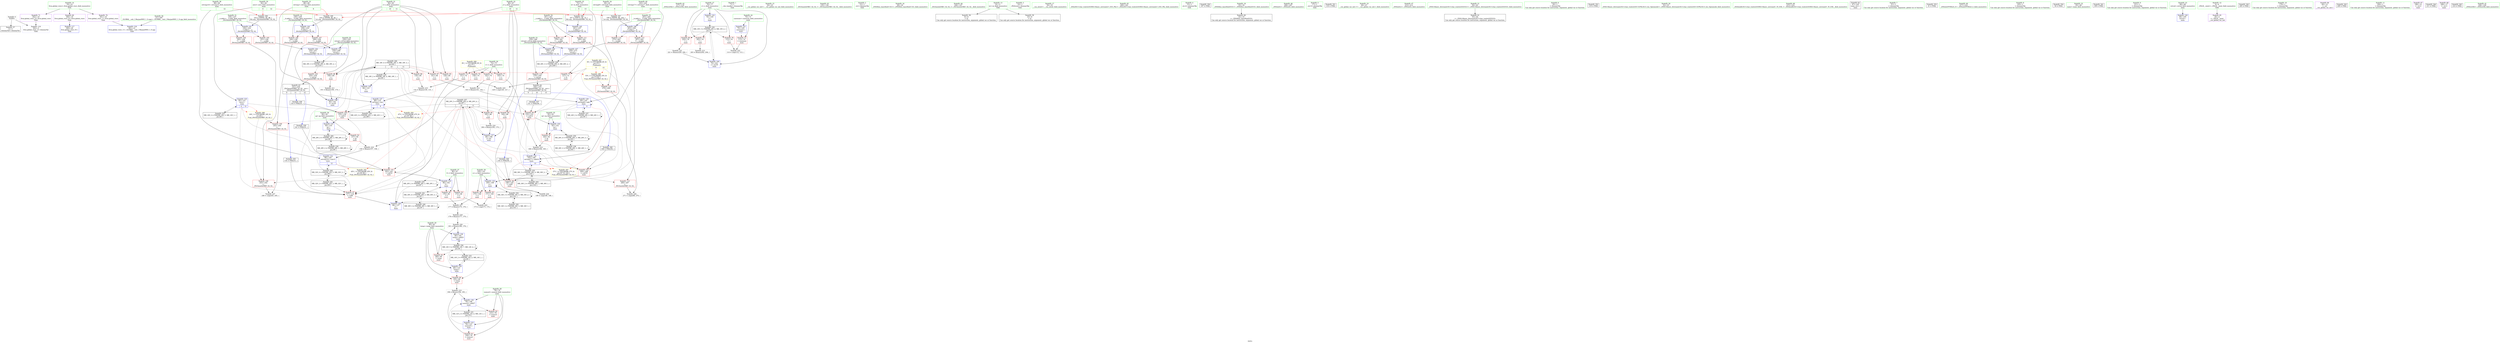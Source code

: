 digraph "SVFG" {
	label="SVFG";

	Node0x560ee915c050 [shape=record,color=grey,label="{NodeID: 0\nNullPtr}"];
	Node0x560ee915c050 -> Node0x560ee917fa70[style=solid];
	Node0x560ee915c050 -> Node0x560ee9183eb0[style=solid];
	Node0x560ee91b6040 [shape=record,color=black,label="{NodeID: 346\n257 = PHI(72, 84, 72, )\n0th arg _ZSt3minIxERKT_S2_S2_ }"];
	Node0x560ee91b6040 -> Node0x560ee9185400[style=solid];
	Node0x560ee917eb50 [shape=record,color=red,label="{NodeID: 97\n137\<--134\n\<--call6\nmain\n}"];
	Node0x560ee917eb50 -> Node0x560ee9184630[style=solid];
	Node0x560ee917c3d0 [shape=record,color=green,label="{NodeID: 14\n19\<--23\nllvm.global_ctors\<--llvm.global_ctors_field_insensitive\nGlob }"];
	Node0x560ee917c3d0 -> Node0x560ee9180520[style=solid];
	Node0x560ee917c3d0 -> Node0x560ee9180620[style=solid];
	Node0x560ee917c3d0 -> Node0x560ee9180720[style=solid];
	Node0x560ee917e690 [shape=record,color=red,label="{NodeID: 111\n269\<--261\n\<--__a.addr\n_ZSt3minIxERKT_S2_S2_\n}"];
	Node0x560ee917e690 -> Node0x560ee9183c50[style=solid];
	Node0x560ee917d0e0 [shape=record,color=green,label="{NodeID: 28\n78\<--79\nnumsol\<--numsol_field_insensitive\nmain\n}"];
	Node0x560ee917d0e0 -> Node0x560ee9180f70[style=solid];
	Node0x560ee917d0e0 -> Node0x560ee9181040[style=solid];
	Node0x560ee917d0e0 -> Node0x560ee9184220[style=solid];
	Node0x560ee917d0e0 -> Node0x560ee9184f20[style=solid];
	Node0x560ee91843c0 [shape=record,color=blue,label="{NodeID: 125\n82\<--121\nzero\<--\nmain\n|{|<s4>8|<s5>12}}"];
	Node0x560ee91843c0 -> Node0x560ee917eb50[style=dashed];
	Node0x560ee91843c0 -> Node0x560ee917edc0[style=dashed];
	Node0x560ee91843c0 -> Node0x560ee917ee90[style=dashed];
	Node0x560ee91843c0 -> Node0x560ee9194630[style=dashed];
	Node0x560ee91843c0:s4 -> Node0x560ee91a08c0[style=dashed,color=red];
	Node0x560ee91843c0:s5 -> Node0x560ee91a08c0[style=dashed,color=red];
	Node0x560ee917dc70 [shape=record,color=green,label="{NodeID: 42\n117\<--118\n_ZNSirsERx\<--_ZNSirsERx_field_insensitive\n}"];
	Node0x560ee918ae90 [shape=record,color=grey,label="{NodeID: 222\n114 = cmp(112, 113, )\n}"];
	Node0x560ee9184f20 [shape=record,color=blue,label="{NodeID: 139\n78\<--196\nnumsol\<--add27\nmain\n}"];
	Node0x560ee9184f20 -> Node0x560ee9181040[style=dashed];
	Node0x560ee9184f20 -> Node0x560ee9193c30[style=dashed];
	Node0x560ee917f970 [shape=record,color=green,label="{NodeID: 56\n21\<--295\n_GLOBAL__sub_I_Marjan0003_1_0.cpp\<--_GLOBAL__sub_I_Marjan0003_1_0.cpp_field_insensitive\n}"];
	Node0x560ee917f970 -> Node0x560ee9183db0[style=solid];
	Node0x560ee9195530 [shape=record,color=black,label="{NodeID: 236\nMR_22V_2 = PHI(MR_22V_3, MR_22V_1, )\npts\{89 \}\n}"];
	Node0x560ee9195530 -> Node0x560ee9184560[style=dashed];
	Node0x560ee9195530 -> Node0x560ee9195530[style=dashed];
	Node0x560ee9180620 [shape=record,color=purple,label="{NodeID: 70\n301\<--19\nllvm.global_ctors_1\<--llvm.global_ctors\nGlob }"];
	Node0x560ee9180620 -> Node0x560ee9183db0[style=solid];
	Node0x560ee91811e0 [shape=record,color=red,label="{NodeID: 84\n195\<--80\n\<--temp\nmain\n}"];
	Node0x560ee91811e0 -> Node0x560ee9189d10[style=solid];
	Node0x560ee9177090 [shape=record,color=green,label="{NodeID: 1\n7\<--1\n__dso_handle\<--dummyObj\nGlob }"];
	Node0x560ee91b6470 [shape=record,color=black,label="{NodeID: 347\n258 = PHI(90, 86, 102, )\n1st arg _ZSt3minIxERKT_S2_S2_ }"];
	Node0x560ee91b6470 -> Node0x560ee91854d0[style=solid];
	Node0x560ee917ec20 [shape=record,color=red,label="{NodeID: 98\n148\<--145\n\<--call9\nmain\n}"];
	Node0x560ee917ec20 -> Node0x560ee918b190[style=solid];
	Node0x560ee917c4d0 [shape=record,color=green,label="{NodeID: 15\n24\<--25\n__cxx_global_var_init\<--__cxx_global_var_init_field_insensitive\n}"];
	Node0x560ee917e760 [shape=record,color=red,label="{NodeID: 112\n276\<--261\n\<--__a.addr\n_ZSt3minIxERKT_S2_S2_\n}"];
	Node0x560ee917e760 -> Node0x560ee9185670[style=solid];
	Node0x560ee917d1b0 [shape=record,color=green,label="{NodeID: 29\n80\<--81\ntemp\<--temp_field_insensitive\nmain\n}"];
	Node0x560ee917d1b0 -> Node0x560ee9181110[style=solid];
	Node0x560ee917d1b0 -> Node0x560ee91811e0[style=solid];
	Node0x560ee917d1b0 -> Node0x560ee91842f0[style=solid];
	Node0x560ee917d1b0 -> Node0x560ee9184cb0[style=solid];
	Node0x560ee91a0c70 [shape=record,color=yellow,style=double,label="{NodeID: 292\n45V_1 = ENCHI(MR_45V_0)\npts\{85 99 \}\nFun[_ZSt3maxIxERKT_S2_S2_]}"];
	Node0x560ee91a0c70 -> Node0x560ee917e420[style=dashed];
	Node0x560ee9184490 [shape=record,color=blue,label="{NodeID: 126\n84\<--121\ni\<--\nmain\n}"];
	Node0x560ee9184490 -> Node0x560ee9198730[style=dashed];
	Node0x560ee917dd70 [shape=record,color=green,label="{NodeID: 43\n135\<--136\n_ZSt3maxIxERKT_S2_S2_\<--_ZSt3maxIxERKT_S2_S2__field_insensitive\n}"];
	Node0x560ee918b010 [shape=record,color=grey,label="{NodeID: 223\n173 = cmp(171, 172, )\n}"];
	Node0x560ee9184ff0 [shape=record,color=blue,label="{NodeID: 140\n76\<--221\nc\<--inc35\nmain\n}"];
	Node0x560ee9184ff0 -> Node0x560ee9193730[style=dashed];
	Node0x560ee917fa70 [shape=record,color=black,label="{NodeID: 57\n2\<--3\ndummyVal\<--dummyVal\n}"];
	Node0x560ee9195a30 [shape=record,color=black,label="{NodeID: 237\nMR_24V_2 = PHI(MR_24V_3, MR_24V_1, )\npts\{91 \}\n}"];
	Node0x560ee9195a30 -> Node0x560ee9184700[style=dashed];
	Node0x560ee9195a30 -> Node0x560ee9195a30[style=dashed];
	Node0x560ee9180720 [shape=record,color=purple,label="{NodeID: 71\n302\<--19\nllvm.global_ctors_2\<--llvm.global_ctors\nGlob }"];
	Node0x560ee9180720 -> Node0x560ee9183eb0[style=solid];
	Node0x560ee91812b0 [shape=record,color=red,label="{NodeID: 85\n126\<--84\n\<--i\nmain\n}"];
	Node0x560ee91812b0 -> Node0x560ee918b310[style=solid];
	Node0x560ee9179960 [shape=record,color=green,label="{NodeID: 2\n12\<--1\n.str\<--dummyObj\nGlob }"];
	Node0x560ee91b6630 [shape=record,color=black,label="{NodeID: 348\n232 = PHI(82, 84, 98, )\n0th arg _ZSt3maxIxERKT_S2_S2_ }"];
	Node0x560ee91b6630 -> Node0x560ee91850c0[style=solid];
	Node0x560ee917ecf0 [shape=record,color=red,label="{NodeID: 99\n152\<--151\n\<--call12\nmain\n}"];
	Node0x560ee917ecf0 -> Node0x560ee91847d0[style=solid];
	Node0x560ee917c5d0 [shape=record,color=green,label="{NodeID: 16\n28\<--29\n_ZNSt8ios_base4InitC1Ev\<--_ZNSt8ios_base4InitC1Ev_field_insensitive\n}"];
	Node0x560ee917e830 [shape=record,color=red,label="{NodeID: 113\n267\<--263\n\<--__b.addr\n_ZSt3minIxERKT_S2_S2_\n}"];
	Node0x560ee917e830 -> Node0x560ee9183bc0[style=solid];
	Node0x560ee917d280 [shape=record,color=green,label="{NodeID: 30\n82\<--83\nzero\<--zero_field_insensitive\nmain\n|{|<s1>8|<s2>12}}"];
	Node0x560ee917d280 -> Node0x560ee91843c0[style=solid];
	Node0x560ee917d280:s1 -> Node0x560ee91b6630[style=solid,color=red];
	Node0x560ee917d280:s2 -> Node0x560ee91b67f0[style=solid,color=red];
	Node0x560ee91a0d50 [shape=record,color=yellow,style=double,label="{NodeID: 293\n47V_1 = ENCHI(MR_47V_0)\npts\{87 89 \}\nFun[_ZSt3maxIxERKT_S2_S2_]}"];
	Node0x560ee91a0d50 -> Node0x560ee917e4f0[style=dashed];
	Node0x560ee9189d10 [shape=record,color=grey,label="{NodeID: 210\n196 = Binary(194, 195, )\n}"];
	Node0x560ee9189d10 -> Node0x560ee9184f20[style=solid];
	Node0x560ee9184560 [shape=record,color=blue,label="{NodeID: 127\n88\<--132\nref.tmp\<--sub\nmain\n|{|<s5>8}}"];
	Node0x560ee9184560 -> Node0x560ee917eb50[style=dashed];
	Node0x560ee9184560 -> Node0x560ee917edc0[style=dashed];
	Node0x560ee9184560 -> Node0x560ee917ee90[style=dashed];
	Node0x560ee9184560 -> Node0x560ee9184560[style=dashed];
	Node0x560ee9184560 -> Node0x560ee9195530[style=dashed];
	Node0x560ee9184560:s5 -> Node0x560ee91a0d50[style=dashed,color=red];
	Node0x560ee917de70 [shape=record,color=green,label="{NodeID: 44\n146\<--147\n_ZSt3minIxERKT_S2_S2_\<--_ZSt3minIxERKT_S2_S2__field_insensitive\n}"];
	Node0x560ee918b190 [shape=record,color=grey,label="{NodeID: 224\n149 = cmp(140, 148, )\n}"];
	Node0x560ee91850c0 [shape=record,color=blue,label="{NodeID: 141\n236\<--232\n__a.addr\<--__a\n_ZSt3maxIxERKT_S2_S2_\n}"];
	Node0x560ee91850c0 -> Node0x560ee917f100[style=dashed];
	Node0x560ee91850c0 -> Node0x560ee917f1d0[style=dashed];
	Node0x560ee917fb70 [shape=record,color=black,label="{NodeID: 58\n9\<--8\n\<--in\nCan only get source location for instruction, argument, global var or function.}"];
	Node0x560ee9195f30 [shape=record,color=black,label="{NodeID: 238\nMR_26V_2 = PHI(MR_26V_3, MR_26V_1, )\npts\{93 \}\n}"];
	Node0x560ee9195f30 -> Node0x560ee9195f30[style=dashed];
	Node0x560ee9195f30 -> Node0x560ee919cc30[style=dashed];
	Node0x560ee9180820 [shape=record,color=red,label="{NodeID: 72\n113\<--70\n\<--casenum\nmain\n}"];
	Node0x560ee9180820 -> Node0x560ee918ae90[style=solid];
	Node0x560ee8ec93a0 [shape=record,color=black,label="{NodeID: 335\n134 = PHI(231, )\n}"];
	Node0x560ee8ec93a0 -> Node0x560ee917eb50[style=solid];
	Node0x560ee9181380 [shape=record,color=red,label="{NodeID: 86\n130\<--84\n\<--i\nmain\n}"];
	Node0x560ee9181380 -> Node0x560ee918a410[style=solid];
	Node0x560ee917b5c0 [shape=record,color=green,label="{NodeID: 3\n14\<--1\n_ZSt4cout\<--dummyObj\nGlob }"];
	Node0x560ee91b67f0 [shape=record,color=black,label="{NodeID: 349\n233 = PHI(88, 86, 82, )\n1st arg _ZSt3maxIxERKT_S2_S2_ }"];
	Node0x560ee91b67f0 -> Node0x560ee9185190[style=solid];
	Node0x560ee917edc0 [shape=record,color=red,label="{NodeID: 100\n155\<--154\n\<--call13\nmain\n}"];
	Node0x560ee917edc0 -> Node0x560ee91848a0[style=solid];
	Node0x560ee917c6d0 [shape=record,color=green,label="{NodeID: 17\n34\<--35\n__cxa_atexit\<--__cxa_atexit_field_insensitive\n}"];
	Node0x560ee917e900 [shape=record,color=red,label="{NodeID: 114\n273\<--263\n\<--__b.addr\n_ZSt3minIxERKT_S2_S2_\n}"];
	Node0x560ee917e900 -> Node0x560ee91855a0[style=solid];
	Node0x560ee917d350 [shape=record,color=green,label="{NodeID: 31\n84\<--85\ni\<--i_field_insensitive\nmain\n|{|<s6>10|<s7>11}}"];
	Node0x560ee917d350 -> Node0x560ee91812b0[style=solid];
	Node0x560ee917d350 -> Node0x560ee9181380[style=solid];
	Node0x560ee917d350 -> Node0x560ee9181450[style=solid];
	Node0x560ee917d350 -> Node0x560ee9181520[style=solid];
	Node0x560ee917d350 -> Node0x560ee9184490[style=solid];
	Node0x560ee917d350 -> Node0x560ee9184e50[style=solid];
	Node0x560ee917d350:s6 -> Node0x560ee91b6040[style=solid,color=red];
	Node0x560ee917d350:s7 -> Node0x560ee91b6630[style=solid,color=red];
	Node0x560ee9189e10 [shape=record,color=grey,label="{NodeID: 211\n191 = Binary(190, 179, )\n}"];
	Node0x560ee9189e10 -> Node0x560ee9184e50[style=solid];
	Node0x560ee9184630 [shape=record,color=blue,label="{NodeID: 128\n86\<--137\nj\<--\nmain\n}"];
	Node0x560ee9184630 -> Node0x560ee919c230[style=dashed];
	Node0x560ee917df70 [shape=record,color=green,label="{NodeID: 45\n200\<--201\n_ZStlsISt11char_traitsIcEERSt13basic_ostreamIcT_ES5_PKc\<--_ZStlsISt11char_traitsIcEERSt13basic_ostreamIcT_ES5_PKc_field_insensitive\n}"];
	Node0x560ee918b310 [shape=record,color=grey,label="{NodeID: 225\n128 = cmp(126, 127, )\n}"];
	Node0x560ee9185190 [shape=record,color=blue,label="{NodeID: 142\n238\<--233\n__b.addr\<--__b\n_ZSt3maxIxERKT_S2_S2_\n}"];
	Node0x560ee9185190 -> Node0x560ee917e280[style=dashed];
	Node0x560ee9185190 -> Node0x560ee917e350[style=dashed];
	Node0x560ee917fc70 [shape=record,color=black,label="{NodeID: 59\n10\<--8\n\<--in\nCan only get source location for instruction, argument, global var or function.}"];
	Node0x560ee9196430 [shape=record,color=black,label="{NodeID: 239\nMR_28V_2 = PHI(MR_28V_3, MR_28V_1, )\npts\{95 \}\n}"];
	Node0x560ee9196430 -> Node0x560ee9196430[style=dashed];
	Node0x560ee9196430 -> Node0x560ee919d130[style=dashed];
	Node0x560ee91808f0 [shape=record,color=red,label="{NodeID: 73\n127\<--72\n\<--k\nmain\n}"];
	Node0x560ee91808f0 -> Node0x560ee918b310[style=solid];
	Node0x560ee91b5600 [shape=record,color=black,label="{NodeID: 336\n145 = PHI(256, )\n}"];
	Node0x560ee91b5600 -> Node0x560ee917ec20[style=solid];
	Node0x560ee9181450 [shape=record,color=red,label="{NodeID: 87\n141\<--84\n\<--i\nmain\n}"];
	Node0x560ee9181450 -> Node0x560ee9189f90[style=solid];
	Node0x560ee917b650 [shape=record,color=green,label="{NodeID: 4\n15\<--1\n.str.2\<--dummyObj\nGlob }"];
	Node0x560ee91b6f50 [shape=record,color=black,label="{NodeID: 350\n107 = PHI()\n}"];
	Node0x560ee919f630 [shape=record,color=yellow,style=double,label="{NodeID: 267\n6V_1 = ENCHI(MR_6V_0)\npts\{73 \}\nFun[main]|{|<s4>9|<s5>13}}"];
	Node0x560ee919f630 -> Node0x560ee91808f0[style=dashed];
	Node0x560ee919f630 -> Node0x560ee917ec20[style=dashed];
	Node0x560ee919f630 -> Node0x560ee917ecf0[style=dashed];
	Node0x560ee919f630 -> Node0x560ee917ef60[style=dashed];
	Node0x560ee919f630:s4 -> Node0x560ee91a0700[style=dashed,color=red];
	Node0x560ee919f630:s5 -> Node0x560ee91a0700[style=dashed,color=red];
	Node0x560ee917ee90 [shape=record,color=red,label="{NodeID: 101\n162\<--161\n\<--call16\nmain\n}"];
	Node0x560ee917ee90 -> Node0x560ee9184a40[style=solid];
	Node0x560ee917c7d0 [shape=record,color=green,label="{NodeID: 18\n33\<--39\n_ZNSt8ios_base4InitD1Ev\<--_ZNSt8ios_base4InitD1Ev_field_insensitive\n}"];
	Node0x560ee917c7d0 -> Node0x560ee917fd70[style=solid];
	Node0x560ee9183bc0 [shape=record,color=red,label="{NodeID: 115\n268\<--267\n\<--\n_ZSt3minIxERKT_S2_S2_\n}"];
	Node0x560ee9183bc0 -> Node0x560ee918b490[style=solid];
	Node0x560ee917d420 [shape=record,color=green,label="{NodeID: 32\n86\<--87\nj\<--j_field_insensitive\nmain\n|{|<s4>10|<s5>11}}"];
	Node0x560ee917d420 -> Node0x560ee91815f0[style=solid];
	Node0x560ee917d420 -> Node0x560ee91816c0[style=solid];
	Node0x560ee917d420 -> Node0x560ee9184630[style=solid];
	Node0x560ee917d420 -> Node0x560ee9184d80[style=solid];
	Node0x560ee917d420:s4 -> Node0x560ee91b6470[style=solid,color=red];
	Node0x560ee917d420:s5 -> Node0x560ee91b67f0[style=solid,color=red];
	Node0x560ee9189f90 [shape=record,color=grey,label="{NodeID: 212\n143 = Binary(141, 142, )\n}"];
	Node0x560ee9189f90 -> Node0x560ee9184700[style=solid];
	Node0x560ee9184700 [shape=record,color=blue,label="{NodeID: 129\n90\<--143\nref.tmp8\<--add\nmain\n|{|<s5>9}}"];
	Node0x560ee9184700 -> Node0x560ee917ec20[style=dashed];
	Node0x560ee9184700 -> Node0x560ee917ecf0[style=dashed];
	Node0x560ee9184700 -> Node0x560ee917ef60[style=dashed];
	Node0x560ee9184700 -> Node0x560ee9184700[style=dashed];
	Node0x560ee9184700 -> Node0x560ee9195a30[style=dashed];
	Node0x560ee9184700:s5 -> Node0x560ee91a07e0[style=dashed,color=red];
	Node0x560ee917e070 [shape=record,color=green,label="{NodeID: 46\n206\<--207\n_ZNSolsEi\<--_ZNSolsEi_field_insensitive\n}"];
	Node0x560ee918b490 [shape=record,color=grey,label="{NodeID: 226\n271 = cmp(268, 270, )\n}"];
	Node0x560ee9185260 [shape=record,color=blue,label="{NodeID: 143\n234\<--248\nretval\<--\n_ZSt3maxIxERKT_S2_S2_\n}"];
	Node0x560ee9185260 -> Node0x560ee9193230[style=dashed];
	Node0x560ee917fd70 [shape=record,color=black,label="{NodeID: 60\n32\<--33\n\<--_ZNSt8ios_base4InitD1Ev\nCan only get source location for instruction, argument, global var or function.}"];
	Node0x560ee9196930 [shape=record,color=black,label="{NodeID: 240\nMR_30V_2 = PHI(MR_30V_3, MR_30V_1, )\npts\{97 \}\n}"];
	Node0x560ee9196930 -> Node0x560ee9196930[style=dashed];
	Node0x560ee9196930 -> Node0x560ee919d630[style=dashed];
	Node0x560ee91809c0 [shape=record,color=red,label="{NodeID: 74\n131\<--74\n\<--v\nmain\n}"];
	Node0x560ee91809c0 -> Node0x560ee918a410[style=solid];
	Node0x560ee91b5700 [shape=record,color=black,label="{NodeID: 337\n151 = PHI(256, )\n}"];
	Node0x560ee91b5700 -> Node0x560ee917ecf0[style=solid];
	Node0x560ee919b330 [shape=record,color=black,label="{NodeID: 254\nMR_34V_3 = PHI(MR_34V_4, MR_34V_2, )\npts\{101 \}\n}"];
	Node0x560ee919b330 -> Node0x560ee9184be0[style=dashed];
	Node0x560ee919b330 -> Node0x560ee9197330[style=dashed];
	Node0x560ee919b330 -> Node0x560ee919b330[style=dashed];
	Node0x560ee9181520 [shape=record,color=red,label="{NodeID: 88\n190\<--84\n\<--i\nmain\n}"];
	Node0x560ee9181520 -> Node0x560ee9189e10[style=solid];
	Node0x560ee917b6e0 [shape=record,color=green,label="{NodeID: 5\n17\<--1\n.str.3\<--dummyObj\nGlob }"];
	Node0x560ee91b7050 [shape=record,color=black,label="{NodeID: 351\n116 = PHI()\n}"];
	Node0x560ee919f710 [shape=record,color=yellow,style=double,label="{NodeID: 268\n8V_1 = ENCHI(MR_8V_0)\npts\{75 \}\nFun[main]}"];
	Node0x560ee919f710 -> Node0x560ee91809c0[style=dashed];
	Node0x560ee919f710 -> Node0x560ee9180a90[style=dashed];
	Node0x560ee919f710 -> Node0x560ee9180b60[style=dashed];
	Node0x560ee919f710 -> Node0x560ee9180c30[style=dashed];
	Node0x560ee917ef60 [shape=record,color=red,label="{NodeID: 102\n169\<--168\n\<--call19\nmain\n}"];
	Node0x560ee917ef60 -> Node0x560ee9184be0[style=solid];
	Node0x560ee917c8d0 [shape=record,color=green,label="{NodeID: 19\n46\<--47\n__cxx_global_var_init.1\<--__cxx_global_var_init.1_field_insensitive\n}"];
	Node0x560ee9183c50 [shape=record,color=red,label="{NodeID: 116\n270\<--269\n\<--\n_ZSt3minIxERKT_S2_S2_\n}"];
	Node0x560ee9183c50 -> Node0x560ee918b490[style=solid];
	Node0x560ee917d4f0 [shape=record,color=green,label="{NodeID: 33\n88\<--89\nref.tmp\<--ref.tmp_field_insensitive\nmain\n|{|<s1>8}}"];
	Node0x560ee917d4f0 -> Node0x560ee9184560[style=solid];
	Node0x560ee917d4f0:s1 -> Node0x560ee91b67f0[style=solid,color=red];
	Node0x560ee918a110 [shape=record,color=grey,label="{NodeID: 213\n203 = Binary(202, 204, )\n}"];
	Node0x560ee91847d0 [shape=record,color=blue,label="{NodeID: 130\n92\<--152\nip\<--\nmain\n}"];
	Node0x560ee91847d0 -> Node0x560ee9181790[style=dashed];
	Node0x560ee91847d0 -> Node0x560ee919cc30[style=dashed];
	Node0x560ee917e170 [shape=record,color=green,label="{NodeID: 47\n212\<--213\n_ZNSolsEx\<--_ZNSolsEx_field_insensitive\n}"];
	Node0x560ee918b610 [shape=record,color=grey,label="{NodeID: 227\n246 = cmp(243, 245, )\n}"];
	Node0x560ee9185330 [shape=record,color=blue,label="{NodeID: 144\n234\<--251\nretval\<--\n_ZSt3maxIxERKT_S2_S2_\n}"];
	Node0x560ee9185330 -> Node0x560ee9193230[style=dashed];
	Node0x560ee917fe70 [shape=record,color=black,label="{NodeID: 61\n55\<--56\n\<--_ZNSt14basic_ifstreamIcSt11char_traitsIcEED1Ev\nCan only get source location for instruction, argument, global var or function.}"];
	Node0x560ee9196e30 [shape=record,color=black,label="{NodeID: 241\nMR_32V_2 = PHI(MR_32V_3, MR_32V_1, )\npts\{99 \}\n}"];
	Node0x560ee9196e30 -> Node0x560ee917eb50[style=dashed];
	Node0x560ee9196e30 -> Node0x560ee9196e30[style=dashed];
	Node0x560ee9196e30 -> Node0x560ee919db30[style=dashed];
	Node0x560ee9180a90 [shape=record,color=red,label="{NodeID: 75\n142\<--74\n\<--v\nmain\n}"];
	Node0x560ee9180a90 -> Node0x560ee9189f90[style=solid];
	Node0x560ee91b5840 [shape=record,color=black,label="{NodeID: 338\n154 = PHI(231, )\n}"];
	Node0x560ee91b5840 -> Node0x560ee917edc0[style=solid];
	Node0x560ee919b830 [shape=record,color=black,label="{NodeID: 255\nMR_36V_3 = PHI(MR_36V_4, MR_36V_2, )\npts\{103 \}\n}"];
	Node0x560ee919b830 -> Node0x560ee917ec20[style=dashed];
	Node0x560ee919b830 -> Node0x560ee917ecf0[style=dashed];
	Node0x560ee919b830 -> Node0x560ee9184b10[style=dashed];
	Node0x560ee919b830 -> Node0x560ee9197830[style=dashed];
	Node0x560ee919b830 -> Node0x560ee919b830[style=dashed];
	Node0x560ee91815f0 [shape=record,color=red,label="{NodeID: 89\n140\<--86\n\<--j\nmain\n}"];
	Node0x560ee91815f0 -> Node0x560ee918b190[style=solid];
	Node0x560ee917b770 [shape=record,color=green,label="{NodeID: 6\n20\<--1\n\<--dummyObj\nCan only get source location for instruction, argument, global var or function.}"];
	Node0x560ee91b71b0 [shape=record,color=black,label="{NodeID: 352\n119 = PHI()\n}"];
	Node0x560ee917f030 [shape=record,color=red,label="{NodeID: 103\n254\<--234\n\<--retval\n_ZSt3maxIxERKT_S2_S2_\n}"];
	Node0x560ee917f030 -> Node0x560ee9180040[style=solid];
	Node0x560ee917c9d0 [shape=record,color=green,label="{NodeID: 20\n52\<--53\n_ZNSt14basic_ifstreamIcSt11char_traitsIcEEC1EPKcSt13_Ios_Openmode\<--_ZNSt14basic_ifstreamIcSt11char_traitsIcEEC1EPKcSt13_Ios_Openmode_field_insensitive\n}"];
	Node0x560ee9183ce0 [shape=record,color=blue,label="{NodeID: 117\n300\<--20\nllvm.global_ctors_0\<--\nGlob }"];
	Node0x560ee917d5c0 [shape=record,color=green,label="{NodeID: 34\n90\<--91\nref.tmp8\<--ref.tmp8_field_insensitive\nmain\n|{|<s1>9}}"];
	Node0x560ee917d5c0 -> Node0x560ee9184700[style=solid];
	Node0x560ee917d5c0:s1 -> Node0x560ee91b6470[style=solid,color=red];
	Node0x560ee918a290 [shape=record,color=grey,label="{NodeID: 214\n166 = Binary(164, 165, )\n}"];
	Node0x560ee918a290 -> Node0x560ee9184b10[style=solid];
	Node0x560ee91848a0 [shape=record,color=blue,label="{NodeID: 131\n94\<--155\njp\<--\nmain\n}"];
	Node0x560ee91848a0 -> Node0x560ee9181860[style=dashed];
	Node0x560ee91848a0 -> Node0x560ee919d130[style=dashed];
	Node0x560ee917f290 [shape=record,color=green,label="{NodeID: 48\n215\<--216\n_ZSt4endlIcSt11char_traitsIcEERSt13basic_ostreamIT_T0_ES6_\<--_ZSt4endlIcSt11char_traitsIcEERSt13basic_ostreamIT_T0_ES6__field_insensitive\n}"];
	Node0x560ee9185400 [shape=record,color=blue,label="{NodeID: 145\n261\<--257\n__a.addr\<--__a\n_ZSt3minIxERKT_S2_S2_\n}"];
	Node0x560ee9185400 -> Node0x560ee917e690[style=dashed];
	Node0x560ee9185400 -> Node0x560ee917e760[style=dashed];
	Node0x560ee917ff70 [shape=record,color=black,label="{NodeID: 62\n67\<--105\nmain_ret\<--\nmain\n}"];
	Node0x560ee9197330 [shape=record,color=black,label="{NodeID: 242\nMR_34V_2 = PHI(MR_34V_3, MR_34V_1, )\npts\{101 \}\n}"];
	Node0x560ee9197330 -> Node0x560ee919b330[style=dashed];
	Node0x560ee9180b60 [shape=record,color=red,label="{NodeID: 76\n158\<--74\n\<--v\nmain\n}"];
	Node0x560ee9180b60 -> Node0x560ee918aa10[style=solid];
	Node0x560ee91b5980 [shape=record,color=black,label="{NodeID: 339\n161 = PHI(231, )\n}"];
	Node0x560ee91b5980 -> Node0x560ee917ee90[style=solid];
	Node0x560ee919bd30 [shape=record,color=black,label="{NodeID: 256\nMR_14V_5 = PHI(MR_14V_7, MR_14V_4, )\npts\{81 \}\n}"];
	Node0x560ee919bd30 -> Node0x560ee9181110[style=dashed];
	Node0x560ee919bd30 -> Node0x560ee91811e0[style=dashed];
	Node0x560ee919bd30 -> Node0x560ee9184cb0[style=dashed];
	Node0x560ee919bd30 -> Node0x560ee9194130[style=dashed];
	Node0x560ee919bd30 -> Node0x560ee919bd30[style=dashed];
	Node0x560ee91816c0 [shape=record,color=red,label="{NodeID: 90\n185\<--86\n\<--j\nmain\n}"];
	Node0x560ee91816c0 -> Node0x560ee918a590[style=solid];
	Node0x560ee917bfb0 [shape=record,color=green,label="{NodeID: 7\n51\<--1\n\<--dummyObj\nCan only get source location for instruction, argument, global var or function.}"];
	Node0x560ee91b7280 [shape=record,color=black,label="{NodeID: 353\n31 = PHI()\n}"];
	Node0x560ee917f100 [shape=record,color=red,label="{NodeID: 104\n242\<--236\n\<--__a.addr\n_ZSt3maxIxERKT_S2_S2_\n}"];
	Node0x560ee917f100 -> Node0x560ee917e420[style=solid];
	Node0x560ee917cad0 [shape=record,color=green,label="{NodeID: 21\n56\<--62\n_ZNSt14basic_ifstreamIcSt11char_traitsIcEED1Ev\<--_ZNSt14basic_ifstreamIcSt11char_traitsIcEED1Ev_field_insensitive\n}"];
	Node0x560ee917cad0 -> Node0x560ee917fe70[style=solid];
	Node0x560ee9183db0 [shape=record,color=blue,label="{NodeID: 118\n301\<--21\nllvm.global_ctors_1\<--_GLOBAL__sub_I_Marjan0003_1_0.cpp\nGlob }"];
	Node0x560ee917d690 [shape=record,color=green,label="{NodeID: 35\n92\<--93\nip\<--ip_field_insensitive\nmain\n}"];
	Node0x560ee917d690 -> Node0x560ee9181790[style=solid];
	Node0x560ee917d690 -> Node0x560ee91847d0[style=solid];
	Node0x560ee918a410 [shape=record,color=grey,label="{NodeID: 215\n132 = Binary(130, 131, )\n}"];
	Node0x560ee918a410 -> Node0x560ee9184560[style=solid];
	Node0x560ee9184970 [shape=record,color=blue,label="{NodeID: 132\n98\<--159\nref.tmp14\<--sub15\nmain\n|{|<s2>12}}"];
	Node0x560ee9184970 -> Node0x560ee917ee90[style=dashed];
	Node0x560ee9184970 -> Node0x560ee919db30[style=dashed];
	Node0x560ee9184970:s2 -> Node0x560ee91a0c70[style=dashed,color=red];
	Node0x560ee917f390 [shape=record,color=green,label="{NodeID: 49\n217\<--218\n_ZNSolsEPFRSoS_E\<--_ZNSolsEPFRSoS_E_field_insensitive\n}"];
	Node0x560ee9193230 [shape=record,color=black,label="{NodeID: 229\nMR_39V_3 = PHI(MR_39V_4, MR_39V_2, )\npts\{235 \}\n}"];
	Node0x560ee9193230 -> Node0x560ee917f030[style=dashed];
	Node0x560ee91854d0 [shape=record,color=blue,label="{NodeID: 146\n263\<--258\n__b.addr\<--__b\n_ZSt3minIxERKT_S2_S2_\n}"];
	Node0x560ee91854d0 -> Node0x560ee917e830[style=dashed];
	Node0x560ee91854d0 -> Node0x560ee917e900[style=dashed];
	Node0x560ee9180040 [shape=record,color=black,label="{NodeID: 63\n231\<--254\n_ZSt3maxIxERKT_S2_S2__ret\<--\n_ZSt3maxIxERKT_S2_S2_\n|{<s0>8|<s1>11|<s2>12}}"];
	Node0x560ee9180040:s0 -> Node0x560ee8ec93a0[style=solid,color=blue];
	Node0x560ee9180040:s1 -> Node0x560ee91b5840[style=solid,color=blue];
	Node0x560ee9180040:s2 -> Node0x560ee91b5980[style=solid,color=blue];
	Node0x560ee9197830 [shape=record,color=black,label="{NodeID: 243\nMR_36V_2 = PHI(MR_36V_3, MR_36V_1, )\npts\{103 \}\n}"];
	Node0x560ee9197830 -> Node0x560ee919b830[style=dashed];
	Node0x560ee9180c30 [shape=record,color=red,label="{NodeID: 77\n165\<--74\n\<--v\nmain\n}"];
	Node0x560ee9180c30 -> Node0x560ee918a290[style=solid];
	Node0x560ee91b5ac0 [shape=record,color=black,label="{NodeID: 340\n168 = PHI(256, )\n}"];
	Node0x560ee91b5ac0 -> Node0x560ee917ef60[style=solid];
	Node0x560ee919c230 [shape=record,color=black,label="{NodeID: 257\nMR_20V_5 = PHI(MR_20V_6, MR_20V_4, )\npts\{87 \}\n|{|<s11>10|<s12>11}}"];
	Node0x560ee919c230 -> Node0x560ee91815f0[style=dashed];
	Node0x560ee919c230 -> Node0x560ee91816c0[style=dashed];
	Node0x560ee919c230 -> Node0x560ee917eb50[style=dashed];
	Node0x560ee919c230 -> Node0x560ee917ec20[style=dashed];
	Node0x560ee919c230 -> Node0x560ee917ecf0[style=dashed];
	Node0x560ee919c230 -> Node0x560ee917edc0[style=dashed];
	Node0x560ee919c230 -> Node0x560ee917ee90[style=dashed];
	Node0x560ee919c230 -> Node0x560ee917ef60[style=dashed];
	Node0x560ee919c230 -> Node0x560ee9184630[style=dashed];
	Node0x560ee919c230 -> Node0x560ee9184d80[style=dashed];
	Node0x560ee919c230 -> Node0x560ee9195030[style=dashed];
	Node0x560ee919c230:s11 -> Node0x560ee91a07e0[style=dashed,color=red];
	Node0x560ee919c230:s12 -> Node0x560ee91a0d50[style=dashed,color=red];
	Node0x560ee9181790 [shape=record,color=red,label="{NodeID: 91\n164\<--92\n\<--ip\nmain\n}"];
	Node0x560ee9181790 -> Node0x560ee918a290[style=solid];
	Node0x560ee917c040 [shape=record,color=green,label="{NodeID: 8\n105\<--1\n\<--dummyObj\nCan only get source location for instruction, argument, global var or function.}"];
	Node0x560ee91b7350 [shape=record,color=black,label="{NodeID: 354\n54 = PHI()\n}"];
	Node0x560ee917f1d0 [shape=record,color=red,label="{NodeID: 105\n251\<--236\n\<--__a.addr\n_ZSt3maxIxERKT_S2_S2_\n}"];
	Node0x560ee917f1d0 -> Node0x560ee9185330[style=solid];
	Node0x560ee917cbd0 [shape=record,color=green,label="{NodeID: 22\n65\<--66\nmain\<--main_field_insensitive\n}"];
	Node0x560ee9183eb0 [shape=record,color=blue, style = dotted,label="{NodeID: 119\n302\<--3\nllvm.global_ctors_2\<--dummyVal\nGlob }"];
	Node0x560ee917d760 [shape=record,color=green,label="{NodeID: 36\n94\<--95\njp\<--jp_field_insensitive\nmain\n}"];
	Node0x560ee917d760 -> Node0x560ee9181860[style=solid];
	Node0x560ee917d760 -> Node0x560ee91848a0[style=solid];
	Node0x560ee918a590 [shape=record,color=grey,label="{NodeID: 216\n186 = Binary(185, 179, )\n}"];
	Node0x560ee918a590 -> Node0x560ee9184d80[style=solid];
	Node0x560ee9184a40 [shape=record,color=blue,label="{NodeID: 133\n96\<--162\nf\<--\nmain\n}"];
	Node0x560ee9184a40 -> Node0x560ee9181930[style=dashed];
	Node0x560ee9184a40 -> Node0x560ee9181a00[style=dashed];
	Node0x560ee9184a40 -> Node0x560ee919d630[style=dashed];
	Node0x560ee917f490 [shape=record,color=green,label="{NodeID: 50\n234\<--235\nretval\<--retval_field_insensitive\n_ZSt3maxIxERKT_S2_S2_\n}"];
	Node0x560ee917f490 -> Node0x560ee917f030[style=solid];
	Node0x560ee917f490 -> Node0x560ee9185260[style=solid];
	Node0x560ee917f490 -> Node0x560ee9185330[style=solid];
	Node0x560ee9193730 [shape=record,color=black,label="{NodeID: 230\nMR_10V_3 = PHI(MR_10V_4, MR_10V_2, )\npts\{77 \}\n}"];
	Node0x560ee9193730 -> Node0x560ee9180d00[style=dashed];
	Node0x560ee9193730 -> Node0x560ee9180dd0[style=dashed];
	Node0x560ee9193730 -> Node0x560ee9180ea0[style=dashed];
	Node0x560ee9193730 -> Node0x560ee9184ff0[style=dashed];
	Node0x560ee91855a0 [shape=record,color=blue,label="{NodeID: 147\n259\<--273\nretval\<--\n_ZSt3minIxERKT_S2_S2_\n}"];
	Node0x560ee91855a0 -> Node0x560ee9197d30[style=dashed];
	Node0x560ee9180110 [shape=record,color=black,label="{NodeID: 64\n256\<--279\n_ZSt3minIxERKT_S2_S2__ret\<--\n_ZSt3minIxERKT_S2_S2_\n|{<s0>9|<s1>10|<s2>13}}"];
	Node0x560ee9180110:s0 -> Node0x560ee91b5600[style=solid,color=blue];
	Node0x560ee9180110:s1 -> Node0x560ee91b5700[style=solid,color=blue];
	Node0x560ee9180110:s2 -> Node0x560ee91b5ac0[style=solid,color=blue];
	Node0x560ee9197d30 [shape=record,color=black,label="{NodeID: 244\nMR_49V_3 = PHI(MR_49V_4, MR_49V_2, )\npts\{260 \}\n}"];
	Node0x560ee9197d30 -> Node0x560ee917e5c0[style=dashed];
	Node0x560ee9180d00 [shape=record,color=red,label="{NodeID: 78\n112\<--76\n\<--c\nmain\n}"];
	Node0x560ee9180d00 -> Node0x560ee918ae90[style=solid];
	Node0x560ee91b5c00 [shape=record,color=black,label="{NodeID: 341\n199 = PHI()\n}"];
	Node0x560ee9181860 [shape=record,color=red,label="{NodeID: 92\n157\<--94\n\<--jp\nmain\n}"];
	Node0x560ee9181860 -> Node0x560ee918aa10[style=solid];
	Node0x560ee917c0d0 [shape=record,color=green,label="{NodeID: 9\n121\<--1\n\<--dummyObj\nCan only get source location for instruction, argument, global var or function.}"];
	Node0x560ee917e280 [shape=record,color=red,label="{NodeID: 106\n244\<--238\n\<--__b.addr\n_ZSt3maxIxERKT_S2_S2_\n}"];
	Node0x560ee917e280 -> Node0x560ee917e4f0[style=solid];
	Node0x560ee917ccd0 [shape=record,color=green,label="{NodeID: 23\n68\<--69\nretval\<--retval_field_insensitive\nmain\n}"];
	Node0x560ee917ccd0 -> Node0x560ee9183fb0[style=solid];
	Node0x560ee91a0700 [shape=record,color=yellow,style=double,label="{NodeID: 286\n55V_1 = ENCHI(MR_55V_0)\npts\{73 85 \}\nFun[_ZSt3minIxERKT_S2_S2_]}"];
	Node0x560ee91a0700 -> Node0x560ee9183c50[style=dashed];
	Node0x560ee9183fb0 [shape=record,color=blue,label="{NodeID: 120\n68\<--105\nretval\<--\nmain\n}"];
	Node0x560ee917d830 [shape=record,color=green,label="{NodeID: 37\n96\<--97\nf\<--f_field_insensitive\nmain\n}"];
	Node0x560ee917d830 -> Node0x560ee9181930[style=solid];
	Node0x560ee917d830 -> Node0x560ee9181a00[style=solid];
	Node0x560ee917d830 -> Node0x560ee9184a40[style=solid];
	Node0x560ee918a710 [shape=record,color=grey,label="{NodeID: 217\n177 = Binary(175, 176, )\n}"];
	Node0x560ee918a710 -> Node0x560ee918a890[style=solid];
	Node0x560ee9184b10 [shape=record,color=blue,label="{NodeID: 134\n102\<--166\nref.tmp17\<--add18\nmain\n|{|<s5>13}}"];
	Node0x560ee9184b10 -> Node0x560ee917ec20[style=dashed];
	Node0x560ee9184b10 -> Node0x560ee917ecf0[style=dashed];
	Node0x560ee9184b10 -> Node0x560ee917ef60[style=dashed];
	Node0x560ee9184b10 -> Node0x560ee9184b10[style=dashed];
	Node0x560ee9184b10 -> Node0x560ee919b830[style=dashed];
	Node0x560ee9184b10:s5 -> Node0x560ee91a07e0[style=dashed,color=red];
	Node0x560ee917f560 [shape=record,color=green,label="{NodeID: 51\n236\<--237\n__a.addr\<--__a.addr_field_insensitive\n_ZSt3maxIxERKT_S2_S2_\n}"];
	Node0x560ee917f560 -> Node0x560ee917f100[style=solid];
	Node0x560ee917f560 -> Node0x560ee917f1d0[style=solid];
	Node0x560ee917f560 -> Node0x560ee91850c0[style=solid];
	Node0x560ee9193c30 [shape=record,color=black,label="{NodeID: 231\nMR_12V_2 = PHI(MR_12V_4, MR_12V_1, )\npts\{79 \}\n}"];
	Node0x560ee9193c30 -> Node0x560ee9184220[style=dashed];
	Node0x560ee9185670 [shape=record,color=blue,label="{NodeID: 148\n259\<--276\nretval\<--\n_ZSt3minIxERKT_S2_S2_\n}"];
	Node0x560ee9185670 -> Node0x560ee9197d30[style=dashed];
	Node0x560ee91801e0 [shape=record,color=purple,label="{NodeID: 65\n30\<--4\n\<--_ZStL8__ioinit\n__cxx_global_var_init\n}"];
	Node0x560ee9180dd0 [shape=record,color=red,label="{NodeID: 79\n202\<--76\n\<--c\nmain\n}"];
	Node0x560ee9180dd0 -> Node0x560ee918a110[style=solid];
	Node0x560ee91b5cd0 [shape=record,color=black,label="{NodeID: 342\n205 = PHI()\n}"];
	Node0x560ee919cc30 [shape=record,color=black,label="{NodeID: 259\nMR_26V_4 = PHI(MR_26V_5, MR_26V_3, )\npts\{93 \}\n}"];
	Node0x560ee919cc30 -> Node0x560ee91847d0[style=dashed];
	Node0x560ee919cc30 -> Node0x560ee9195f30[style=dashed];
	Node0x560ee919cc30 -> Node0x560ee919cc30[style=dashed];
	Node0x560ee9181930 [shape=record,color=red,label="{NodeID: 93\n172\<--96\n\<--f\nmain\n}"];
	Node0x560ee9181930 -> Node0x560ee918b010[style=solid];
	Node0x560ee917c160 [shape=record,color=green,label="{NodeID: 10\n179\<--1\n\<--dummyObj\nCan only get source location for instruction, argument, global var or function.}"];
	Node0x560ee917e350 [shape=record,color=red,label="{NodeID: 107\n248\<--238\n\<--__b.addr\n_ZSt3maxIxERKT_S2_S2_\n}"];
	Node0x560ee917e350 -> Node0x560ee9185260[style=solid];
	Node0x560ee917cda0 [shape=record,color=green,label="{NodeID: 24\n70\<--71\ncasenum\<--casenum_field_insensitive\nmain\n}"];
	Node0x560ee917cda0 -> Node0x560ee9180820[style=solid];
	Node0x560ee917cda0 -> Node0x560ee9184080[style=solid];
	Node0x560ee91a07e0 [shape=record,color=yellow,style=double,label="{NodeID: 287\n57V_1 = ENCHI(MR_57V_0)\npts\{87 91 103 \}\nFun[_ZSt3minIxERKT_S2_S2_]}"];
	Node0x560ee91a07e0 -> Node0x560ee9183bc0[style=dashed];
	Node0x560ee9184080 [shape=record,color=blue,label="{NodeID: 121\n70\<--105\ncasenum\<--\nmain\n}"];
	Node0x560ee9184080 -> Node0x560ee9180820[style=dashed];
	Node0x560ee917d900 [shape=record,color=green,label="{NodeID: 38\n98\<--99\nref.tmp14\<--ref.tmp14_field_insensitive\nmain\n|{|<s1>12}}"];
	Node0x560ee917d900 -> Node0x560ee9184970[style=solid];
	Node0x560ee917d900:s1 -> Node0x560ee91b6630[style=solid,color=red];
	Node0x560ee918a890 [shape=record,color=grey,label="{NodeID: 218\n178 = Binary(177, 179, )\n}"];
	Node0x560ee918a890 -> Node0x560ee918ab90[style=solid];
	Node0x560ee9184be0 [shape=record,color=blue,label="{NodeID: 135\n100\<--169\ne\<--\nmain\n}"];
	Node0x560ee9184be0 -> Node0x560ee9181ad0[style=dashed];
	Node0x560ee9184be0 -> Node0x560ee917ea80[style=dashed];
	Node0x560ee9184be0 -> Node0x560ee9184be0[style=dashed];
	Node0x560ee9184be0 -> Node0x560ee919b330[style=dashed];
	Node0x560ee917f630 [shape=record,color=green,label="{NodeID: 52\n238\<--239\n__b.addr\<--__b.addr_field_insensitive\n_ZSt3maxIxERKT_S2_S2_\n}"];
	Node0x560ee917f630 -> Node0x560ee917e280[style=solid];
	Node0x560ee917f630 -> Node0x560ee917e350[style=solid];
	Node0x560ee917f630 -> Node0x560ee9185190[style=solid];
	Node0x560ee9194130 [shape=record,color=black,label="{NodeID: 232\nMR_14V_2 = PHI(MR_14V_4, MR_14V_1, )\npts\{81 \}\n}"];
	Node0x560ee9194130 -> Node0x560ee91842f0[style=dashed];
	Node0x560ee91802b0 [shape=record,color=purple,label="{NodeID: 66\n49\<--12\n\<--.str\n__cxx_global_var_init.1\n}"];
	Node0x560ee9198730 [shape=record,color=black,label="{NodeID: 246\nMR_18V_4 = PHI(MR_18V_5, MR_18V_3, )\npts\{85 \}\n|{|<s12>10|<s13>11}}"];
	Node0x560ee9198730 -> Node0x560ee91812b0[style=dashed];
	Node0x560ee9198730 -> Node0x560ee9181380[style=dashed];
	Node0x560ee9198730 -> Node0x560ee9181450[style=dashed];
	Node0x560ee9198730 -> Node0x560ee9181520[style=dashed];
	Node0x560ee9198730 -> Node0x560ee917eb50[style=dashed];
	Node0x560ee9198730 -> Node0x560ee917ec20[style=dashed];
	Node0x560ee9198730 -> Node0x560ee917ecf0[style=dashed];
	Node0x560ee9198730 -> Node0x560ee917edc0[style=dashed];
	Node0x560ee9198730 -> Node0x560ee917ee90[style=dashed];
	Node0x560ee9198730 -> Node0x560ee917ef60[style=dashed];
	Node0x560ee9198730 -> Node0x560ee9184e50[style=dashed];
	Node0x560ee9198730 -> Node0x560ee9194b30[style=dashed];
	Node0x560ee9198730:s12 -> Node0x560ee91a0700[style=dashed,color=red];
	Node0x560ee9198730:s13 -> Node0x560ee91a0c70[style=dashed,color=red];
	Node0x560ee9180ea0 [shape=record,color=red,label="{NodeID: 80\n220\<--76\n\<--c\nmain\n}"];
	Node0x560ee9180ea0 -> Node0x560ee918ad10[style=solid];
	Node0x560ee91b5da0 [shape=record,color=black,label="{NodeID: 343\n209 = PHI()\n}"];
	Node0x560ee919d130 [shape=record,color=black,label="{NodeID: 260\nMR_28V_4 = PHI(MR_28V_5, MR_28V_3, )\npts\{95 \}\n}"];
	Node0x560ee919d130 -> Node0x560ee91848a0[style=dashed];
	Node0x560ee919d130 -> Node0x560ee9196430[style=dashed];
	Node0x560ee919d130 -> Node0x560ee919d130[style=dashed];
	Node0x560ee9181a00 [shape=record,color=red,label="{NodeID: 94\n176\<--96\n\<--f\nmain\n}"];
	Node0x560ee9181a00 -> Node0x560ee918a710[style=solid];
	Node0x560ee917c1f0 [shape=record,color=green,label="{NodeID: 11\n204\<--1\n\<--dummyObj\nCan only get source location for instruction, argument, global var or function.}"];
	Node0x560ee917e420 [shape=record,color=red,label="{NodeID: 108\n243\<--242\n\<--\n_ZSt3maxIxERKT_S2_S2_\n}"];
	Node0x560ee917e420 -> Node0x560ee918b610[style=solid];
	Node0x560ee917ce70 [shape=record,color=green,label="{NodeID: 25\n72\<--73\nk\<--k_field_insensitive\nmain\n|{|<s1>9|<s2>13}}"];
	Node0x560ee917ce70 -> Node0x560ee91808f0[style=solid];
	Node0x560ee917ce70:s1 -> Node0x560ee91b6040[style=solid,color=red];
	Node0x560ee917ce70:s2 -> Node0x560ee91b6040[style=solid,color=red];
	Node0x560ee91a08c0 [shape=record,color=yellow,style=double,label="{NodeID: 288\n16V_1 = ENCHI(MR_16V_0)\npts\{83 \}\nFun[_ZSt3maxIxERKT_S2_S2_]}"];
	Node0x560ee91a08c0 -> Node0x560ee917e420[style=dashed];
	Node0x560ee91a08c0 -> Node0x560ee917e4f0[style=dashed];
	Node0x560ee9184150 [shape=record,color=blue,label="{NodeID: 122\n76\<--105\nc\<--\nmain\n}"];
	Node0x560ee9184150 -> Node0x560ee9193730[style=dashed];
	Node0x560ee917d9d0 [shape=record,color=green,label="{NodeID: 39\n100\<--101\ne\<--e_field_insensitive\nmain\n}"];
	Node0x560ee917d9d0 -> Node0x560ee9181ad0[style=solid];
	Node0x560ee917d9d0 -> Node0x560ee917ea80[style=solid];
	Node0x560ee917d9d0 -> Node0x560ee9184be0[style=solid];
	Node0x560ee918aa10 [shape=record,color=grey,label="{NodeID: 219\n159 = Binary(157, 158, )\n}"];
	Node0x560ee918aa10 -> Node0x560ee9184970[style=solid];
	Node0x560ee9184cb0 [shape=record,color=blue,label="{NodeID: 136\n80\<--181\ntemp\<--add23\nmain\n}"];
	Node0x560ee9184cb0 -> Node0x560ee919bd30[style=dashed];
	Node0x560ee917f700 [shape=record,color=green,label="{NodeID: 53\n259\<--260\nretval\<--retval_field_insensitive\n_ZSt3minIxERKT_S2_S2_\n}"];
	Node0x560ee917f700 -> Node0x560ee917e5c0[style=solid];
	Node0x560ee917f700 -> Node0x560ee91855a0[style=solid];
	Node0x560ee917f700 -> Node0x560ee9185670[style=solid];
	Node0x560ee9194630 [shape=record,color=black,label="{NodeID: 233\nMR_16V_2 = PHI(MR_16V_3, MR_16V_1, )\npts\{83 \}\n}"];
	Node0x560ee9194630 -> Node0x560ee91843c0[style=dashed];
	Node0x560ee9180380 [shape=record,color=purple,label="{NodeID: 67\n198\<--15\n\<--.str.2\nmain\n}"];
	Node0x560ee9180f70 [shape=record,color=red,label="{NodeID: 81\n194\<--78\n\<--numsol\nmain\n}"];
	Node0x560ee9180f70 -> Node0x560ee9189d10[style=solid];
	Node0x560ee91b5e70 [shape=record,color=black,label="{NodeID: 344\n211 = PHI()\n}"];
	Node0x560ee919d630 [shape=record,color=black,label="{NodeID: 261\nMR_30V_4 = PHI(MR_30V_5, MR_30V_3, )\npts\{97 \}\n}"];
	Node0x560ee919d630 -> Node0x560ee9184a40[style=dashed];
	Node0x560ee919d630 -> Node0x560ee9196930[style=dashed];
	Node0x560ee919d630 -> Node0x560ee919d630[style=dashed];
	Node0x560ee9181ad0 [shape=record,color=red,label="{NodeID: 95\n171\<--100\n\<--e\nmain\n}"];
	Node0x560ee9181ad0 -> Node0x560ee918b010[style=solid];
	Node0x560ee917c280 [shape=record,color=green,label="{NodeID: 12\n4\<--6\n_ZStL8__ioinit\<--_ZStL8__ioinit_field_insensitive\nGlob }"];
	Node0x560ee917c280 -> Node0x560ee91801e0[style=solid];
	Node0x560ee917e4f0 [shape=record,color=red,label="{NodeID: 109\n245\<--244\n\<--\n_ZSt3maxIxERKT_S2_S2_\n}"];
	Node0x560ee917e4f0 -> Node0x560ee918b610[style=solid];
	Node0x560ee917cf40 [shape=record,color=green,label="{NodeID: 26\n74\<--75\nv\<--v_field_insensitive\nmain\n}"];
	Node0x560ee917cf40 -> Node0x560ee91809c0[style=solid];
	Node0x560ee917cf40 -> Node0x560ee9180a90[style=solid];
	Node0x560ee917cf40 -> Node0x560ee9180b60[style=solid];
	Node0x560ee917cf40 -> Node0x560ee9180c30[style=solid];
	Node0x560ee9184220 [shape=record,color=blue,label="{NodeID: 123\n78\<--121\nnumsol\<--\nmain\n}"];
	Node0x560ee9184220 -> Node0x560ee9180f70[style=dashed];
	Node0x560ee9184220 -> Node0x560ee9184f20[style=dashed];
	Node0x560ee917daa0 [shape=record,color=green,label="{NodeID: 40\n102\<--103\nref.tmp17\<--ref.tmp17_field_insensitive\nmain\n|{|<s1>13}}"];
	Node0x560ee917daa0 -> Node0x560ee9184b10[style=solid];
	Node0x560ee917daa0:s1 -> Node0x560ee91b6470[style=solid,color=red];
	Node0x560ee918ab90 [shape=record,color=grey,label="{NodeID: 220\n181 = Binary(180, 178, )\n}"];
	Node0x560ee918ab90 -> Node0x560ee9184cb0[style=solid];
	Node0x560ee9184d80 [shape=record,color=blue,label="{NodeID: 137\n86\<--186\nj\<--inc\nmain\n}"];
	Node0x560ee9184d80 -> Node0x560ee919c230[style=dashed];
	Node0x560ee917f7d0 [shape=record,color=green,label="{NodeID: 54\n261\<--262\n__a.addr\<--__a.addr_field_insensitive\n_ZSt3minIxERKT_S2_S2_\n}"];
	Node0x560ee917f7d0 -> Node0x560ee917e690[style=solid];
	Node0x560ee917f7d0 -> Node0x560ee917e760[style=solid];
	Node0x560ee917f7d0 -> Node0x560ee9185400[style=solid];
	Node0x560ee9194b30 [shape=record,color=black,label="{NodeID: 234\nMR_18V_2 = PHI(MR_18V_4, MR_18V_1, )\npts\{85 \}\n}"];
	Node0x560ee9194b30 -> Node0x560ee9184490[style=dashed];
	Node0x560ee9180450 [shape=record,color=purple,label="{NodeID: 68\n208\<--17\n\<--.str.3\nmain\n}"];
	Node0x560ee9181040 [shape=record,color=red,label="{NodeID: 82\n210\<--78\n\<--numsol\nmain\n}"];
	Node0x560ee91b5f70 [shape=record,color=black,label="{NodeID: 345\n214 = PHI()\n}"];
	Node0x560ee919db30 [shape=record,color=black,label="{NodeID: 262\nMR_32V_4 = PHI(MR_32V_5, MR_32V_3, )\npts\{99 \}\n}"];
	Node0x560ee919db30 -> Node0x560ee917eb50[style=dashed];
	Node0x560ee919db30 -> Node0x560ee917edc0[style=dashed];
	Node0x560ee919db30 -> Node0x560ee9184970[style=dashed];
	Node0x560ee919db30 -> Node0x560ee9196e30[style=dashed];
	Node0x560ee919db30 -> Node0x560ee919db30[style=dashed];
	Node0x560ee917ea80 [shape=record,color=red,label="{NodeID: 96\n175\<--100\n\<--e\nmain\n}"];
	Node0x560ee917ea80 -> Node0x560ee918a710[style=solid];
	Node0x560ee917c310 [shape=record,color=green,label="{NodeID: 13\n8\<--11\nin\<--in_field_insensitive\nGlob }"];
	Node0x560ee917c310 -> Node0x560ee917fb70[style=solid];
	Node0x560ee917c310 -> Node0x560ee917fc70[style=solid];
	Node0x560ee917e5c0 [shape=record,color=red,label="{NodeID: 110\n279\<--259\n\<--retval\n_ZSt3minIxERKT_S2_S2_\n}"];
	Node0x560ee917e5c0 -> Node0x560ee9180110[style=solid];
	Node0x560ee917d010 [shape=record,color=green,label="{NodeID: 27\n76\<--77\nc\<--c_field_insensitive\nmain\n}"];
	Node0x560ee917d010 -> Node0x560ee9180d00[style=solid];
	Node0x560ee917d010 -> Node0x560ee9180dd0[style=solid];
	Node0x560ee917d010 -> Node0x560ee9180ea0[style=solid];
	Node0x560ee917d010 -> Node0x560ee9184150[style=solid];
	Node0x560ee917d010 -> Node0x560ee9184ff0[style=solid];
	Node0x560ee91842f0 [shape=record,color=blue,label="{NodeID: 124\n80\<--121\ntemp\<--\nmain\n}"];
	Node0x560ee91842f0 -> Node0x560ee91811e0[style=dashed];
	Node0x560ee91842f0 -> Node0x560ee9194130[style=dashed];
	Node0x560ee91842f0 -> Node0x560ee919bd30[style=dashed];
	Node0x560ee917db70 [shape=record,color=green,label="{NodeID: 41\n108\<--109\n_ZNSirsERi\<--_ZNSirsERi_field_insensitive\n}"];
	Node0x560ee918ad10 [shape=record,color=grey,label="{NodeID: 221\n221 = Binary(220, 204, )\n}"];
	Node0x560ee918ad10 -> Node0x560ee9184ff0[style=solid];
	Node0x560ee9184e50 [shape=record,color=blue,label="{NodeID: 138\n84\<--191\ni\<--inc25\nmain\n}"];
	Node0x560ee9184e50 -> Node0x560ee9198730[style=dashed];
	Node0x560ee917f8a0 [shape=record,color=green,label="{NodeID: 55\n263\<--264\n__b.addr\<--__b.addr_field_insensitive\n_ZSt3minIxERKT_S2_S2_\n}"];
	Node0x560ee917f8a0 -> Node0x560ee917e830[style=solid];
	Node0x560ee917f8a0 -> Node0x560ee917e900[style=solid];
	Node0x560ee917f8a0 -> Node0x560ee91854d0[style=solid];
	Node0x560ee9195030 [shape=record,color=black,label="{NodeID: 235\nMR_20V_2 = PHI(MR_20V_3, MR_20V_1, )\npts\{87 \}\n}"];
	Node0x560ee9195030 -> Node0x560ee917eb50[style=dashed];
	Node0x560ee9195030 -> Node0x560ee9184630[style=dashed];
	Node0x560ee9195030 -> Node0x560ee9195030[style=dashed];
	Node0x560ee9180520 [shape=record,color=purple,label="{NodeID: 69\n300\<--19\nllvm.global_ctors_0\<--llvm.global_ctors\nGlob }"];
	Node0x560ee9180520 -> Node0x560ee9183ce0[style=solid];
	Node0x560ee9181110 [shape=record,color=red,label="{NodeID: 83\n180\<--80\n\<--temp\nmain\n}"];
	Node0x560ee9181110 -> Node0x560ee918ab90[style=solid];
}
